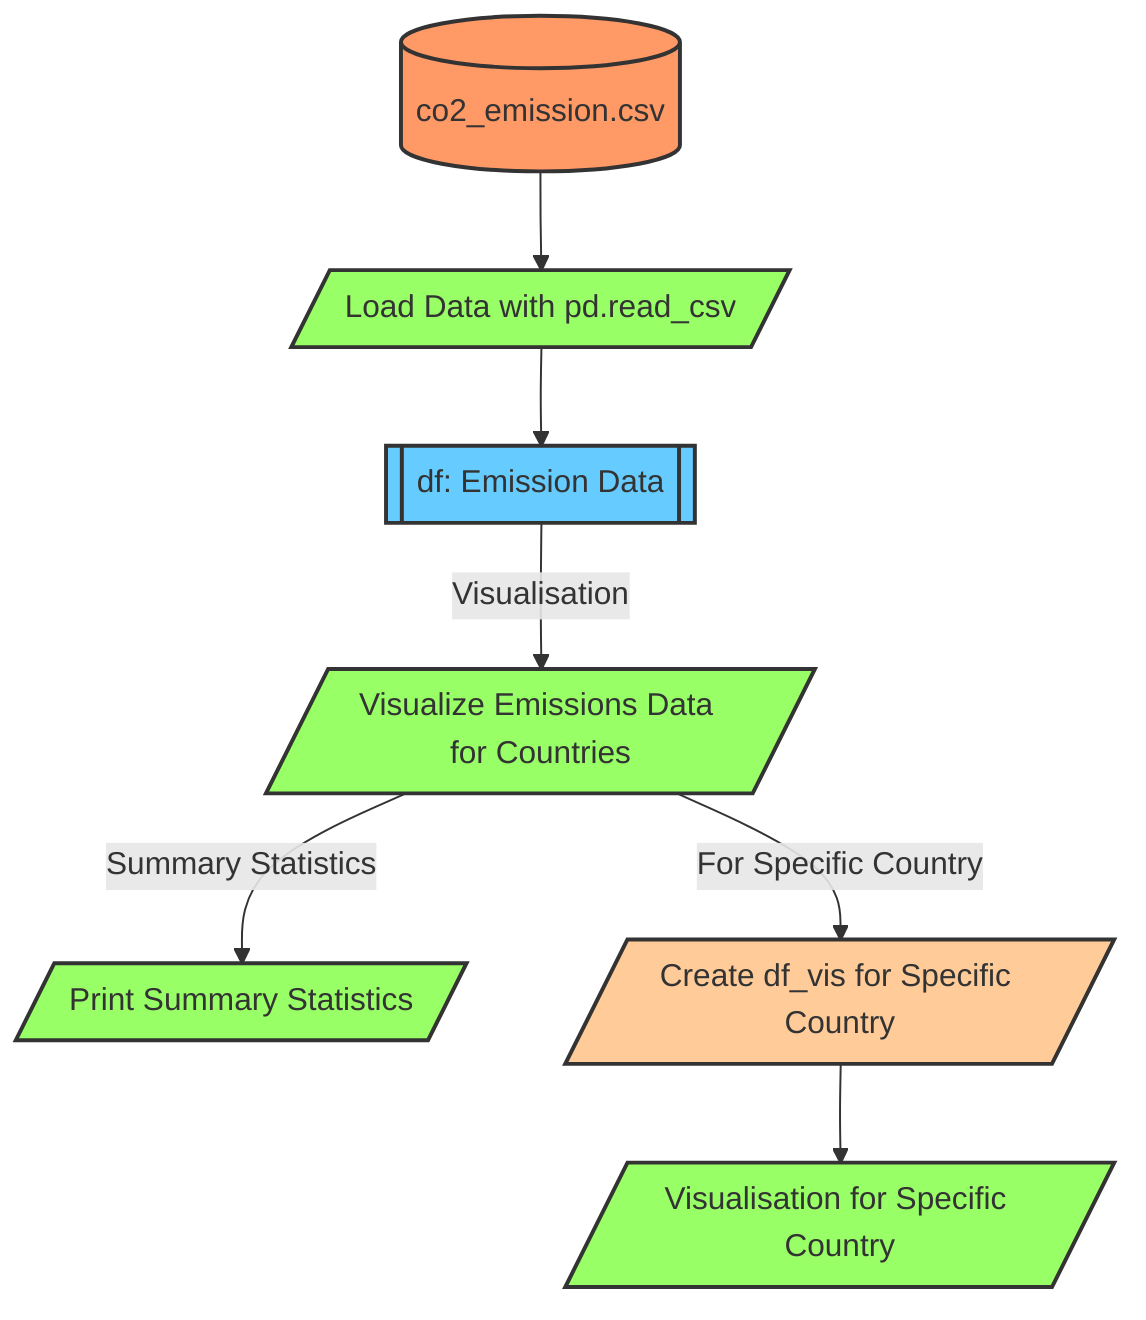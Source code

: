 flowchart TD
    %% Data Source Node
    A[("co2_emission.csv")]:::dataSource --> B
    
    %% Data Loading Node
    B[/"Load Data with pd.read_csv"/]:::process --> C
    
    %% Main Data Variable Node
    C[["df: Emission Data"]]:::data
    C -->|Visualisation| D
    
    %% Visualization Node
    D[/Visualize Emissions Data for Countries/]:::process
    D -->|Summary Statistics| E
    D -->|For Specific Country| F
    
    %% Summary Statistics Node
    E[/"Print Summary Statistics"/]:::process
    
    %% Temp DataFrame for Visualization Node
    F[/"Create df_vis for Specific Country"/]:::create
    F --> G
    
    %% Country Visualization Node
    G[/Visualisation for Specific Country/]:::process

    classDef dataSource fill:#f96,stroke:#333,stroke-width:2px;
    classDef process fill:#9f6,stroke:#333,stroke-width:2px;
    classDef data fill:#6cf,stroke:#333,stroke-width:2px;
    classDef create fill:#fc9,stroke:#333,stroke-width:2px;